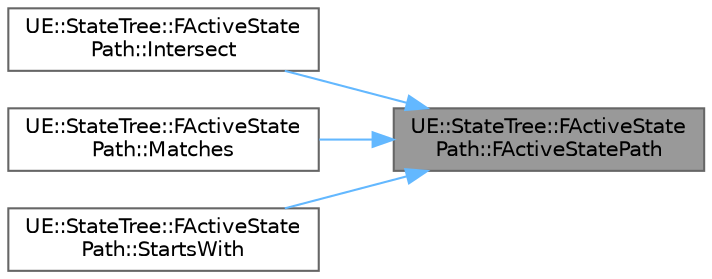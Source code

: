 digraph "UE::StateTree::FActiveStatePath::FActiveStatePath"
{
 // INTERACTIVE_SVG=YES
 // LATEX_PDF_SIZE
  bgcolor="transparent";
  edge [fontname=Helvetica,fontsize=10,labelfontname=Helvetica,labelfontsize=10];
  node [fontname=Helvetica,fontsize=10,shape=box,height=0.2,width=0.4];
  rankdir="RL";
  Node1 [id="Node000001",label="UE::StateTree::FActiveState\lPath::FActiveStatePath",height=0.2,width=0.4,color="gray40", fillcolor="grey60", style="filled", fontcolor="black",tooltip=" "];
  Node1 -> Node2 [id="edge1_Node000001_Node000002",dir="back",color="steelblue1",style="solid",tooltip=" "];
  Node2 [id="Node000002",label="UE::StateTree::FActiveState\lPath::Intersect",height=0.2,width=0.4,color="grey40", fillcolor="white", style="filled",URL="$d9/def/classUE_1_1StateTree_1_1FActiveStatePath.html#a862662d2acb0653392c54c9498ee6737",tooltip=" "];
  Node1 -> Node3 [id="edge2_Node000001_Node000003",dir="back",color="steelblue1",style="solid",tooltip=" "];
  Node3 [id="Node000003",label="UE::StateTree::FActiveState\lPath::Matches",height=0.2,width=0.4,color="grey40", fillcolor="white", style="filled",URL="$d9/def/classUE_1_1StateTree_1_1FActiveStatePath.html#acdd048c9093b1cfa490498f85e83b24c",tooltip=" "];
  Node1 -> Node4 [id="edge3_Node000001_Node000004",dir="back",color="steelblue1",style="solid",tooltip=" "];
  Node4 [id="Node000004",label="UE::StateTree::FActiveState\lPath::StartsWith",height=0.2,width=0.4,color="grey40", fillcolor="white", style="filled",URL="$d9/def/classUE_1_1StateTree_1_1FActiveStatePath.html#a5b0a7524cf5f7805adebdeae21830424",tooltip=" "];
}
